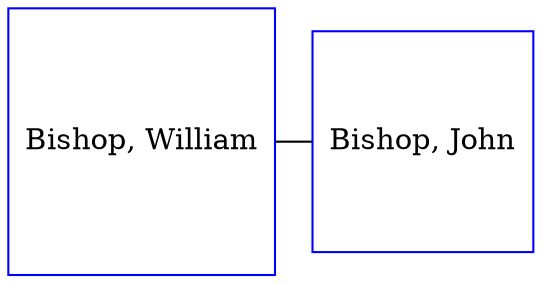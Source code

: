 digraph D {
    edge [dir=none];    node [shape=box];    "017130"   [label="Bishop, William", shape=box, regular=1, color="blue"] ;
"017131"   [label="Bishop, John", shape=box, regular=1, color="blue"] ;
{rank=same; 017130->017131};
}